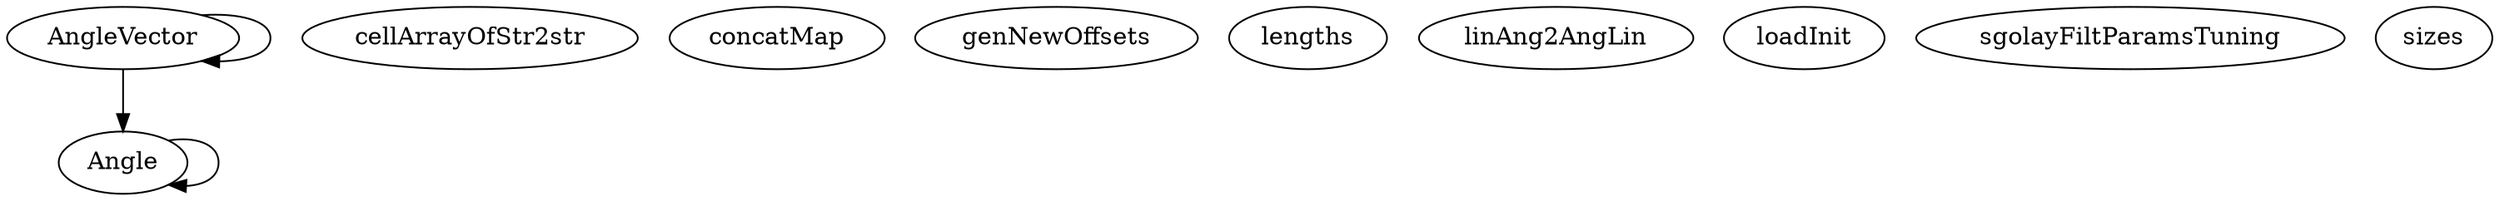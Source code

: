 /* Created by mdot for Matlab */
digraph m2html {
  Angle -> Angle;
  AngleVector -> Angle;
  AngleVector -> AngleVector;

  Angle [URL="Angle.html"];
  AngleVector [URL="AngleVector.html"];
  cellArrayOfStr2str [URL="cellArrayOfStr2str.html"];
  concatMap [URL="concatMap.html"];
  genNewOffsets [URL="genNewOffsets.html"];
  lengths [URL="lengths.html"];
  linAng2AngLin [URL="linAng2AngLin.html"];
  loadInit [URL="loadInit.html"];
  sgolayFiltParamsTuning [URL="sgolayFiltParamsTuning.html"];
  sizes [URL="sizes.html"];
}